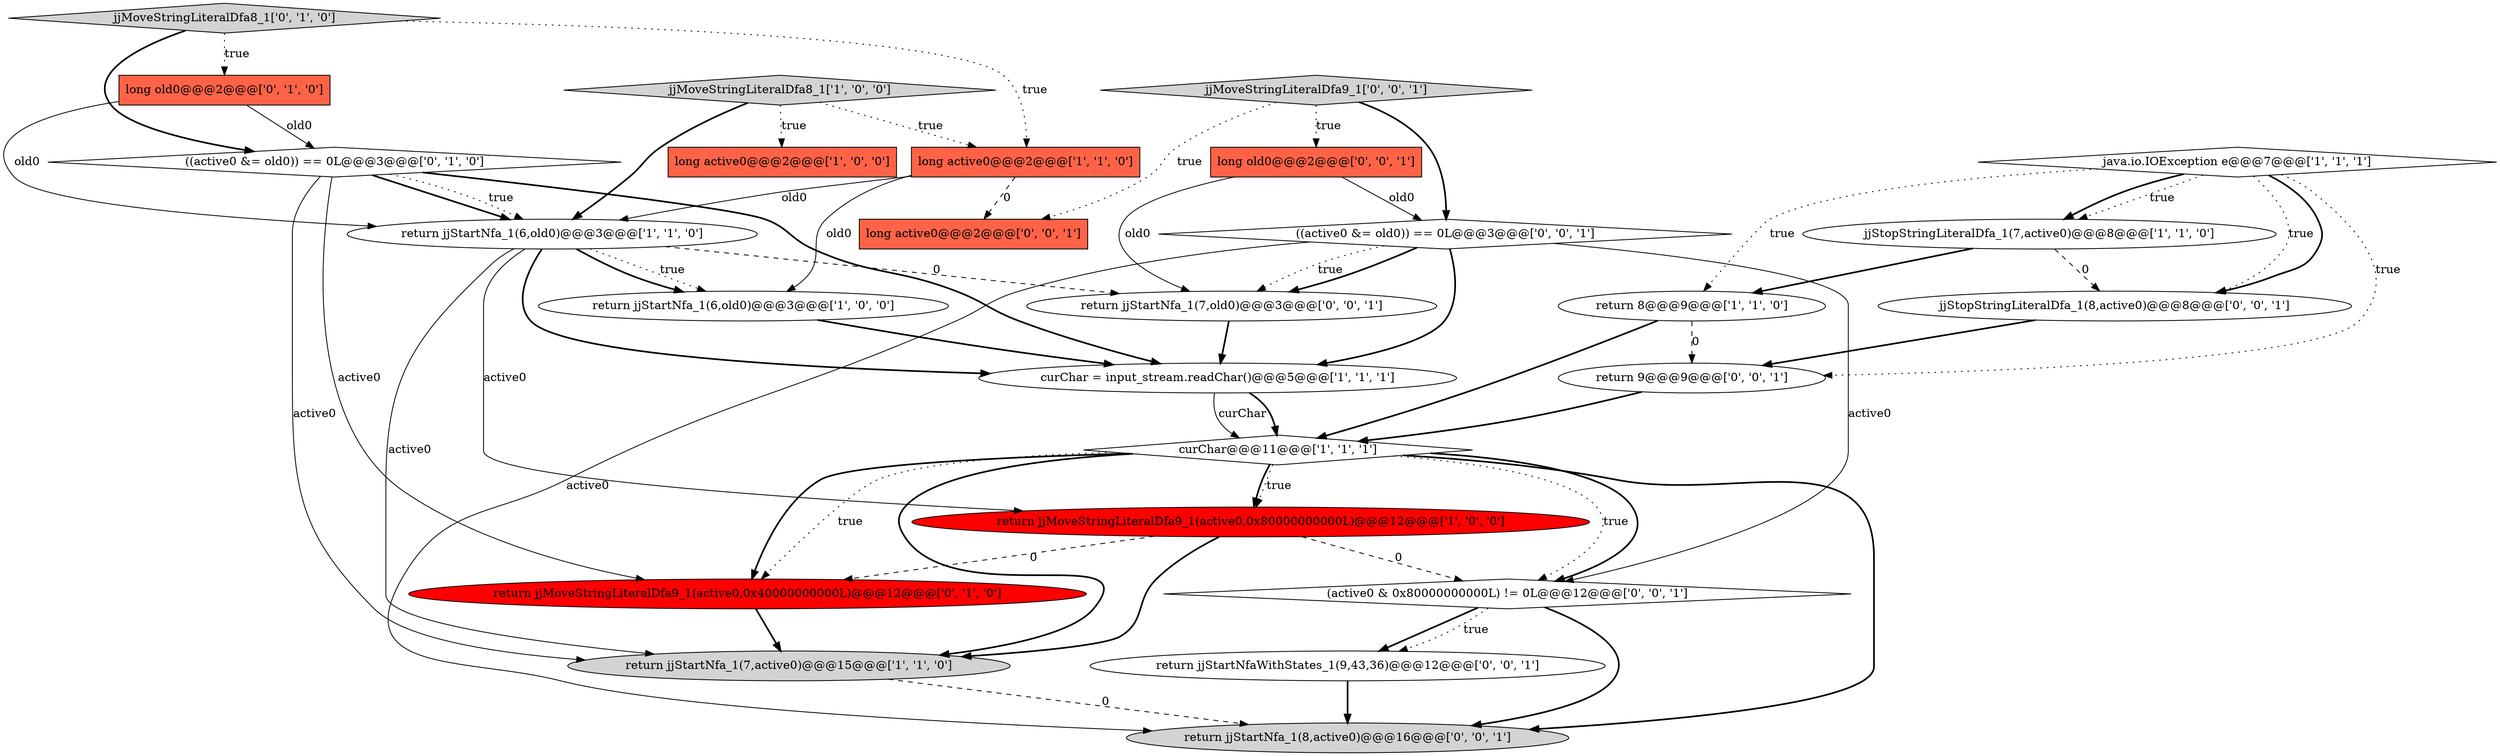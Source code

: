 digraph {
0 [style = filled, label = "return 8@@@9@@@['1', '1', '0']", fillcolor = white, shape = ellipse image = "AAA0AAABBB1BBB"];
1 [style = filled, label = "curChar@@@11@@@['1', '1', '1']", fillcolor = white, shape = diamond image = "AAA0AAABBB1BBB"];
6 [style = filled, label = "return jjStartNfa_1(7,active0)@@@15@@@['1', '1', '0']", fillcolor = lightgray, shape = ellipse image = "AAA0AAABBB1BBB"];
13 [style = filled, label = "((active0 &= old0)) == 0L@@@3@@@['0', '1', '0']", fillcolor = white, shape = diamond image = "AAA0AAABBB2BBB"];
2 [style = filled, label = "long active0@@@2@@@['1', '0', '0']", fillcolor = tomato, shape = box image = "AAA0AAABBB1BBB"];
23 [style = filled, label = "jjMoveStringLiteralDfa9_1['0', '0', '1']", fillcolor = lightgray, shape = diamond image = "AAA0AAABBB3BBB"];
4 [style = filled, label = "java.io.IOException e@@@7@@@['1', '1', '1']", fillcolor = white, shape = diamond image = "AAA0AAABBB1BBB"];
5 [style = filled, label = "return jjMoveStringLiteralDfa9_1(active0,0x80000000000L)@@@12@@@['1', '0', '0']", fillcolor = red, shape = ellipse image = "AAA1AAABBB1BBB"];
24 [style = filled, label = "(active0 & 0x80000000000L) != 0L@@@12@@@['0', '0', '1']", fillcolor = white, shape = diamond image = "AAA0AAABBB3BBB"];
25 [style = filled, label = "return jjStartNfa_1(7,old0)@@@3@@@['0', '0', '1']", fillcolor = white, shape = ellipse image = "AAA0AAABBB3BBB"];
9 [style = filled, label = "jjMoveStringLiteralDfa8_1['1', '0', '0']", fillcolor = lightgray, shape = diamond image = "AAA0AAABBB1BBB"];
21 [style = filled, label = "long old0@@@2@@@['0', '0', '1']", fillcolor = tomato, shape = box image = "AAA0AAABBB3BBB"];
11 [style = filled, label = "long active0@@@2@@@['1', '1', '0']", fillcolor = tomato, shape = box image = "AAA0AAABBB1BBB"];
18 [style = filled, label = "return jjStartNfa_1(8,active0)@@@16@@@['0', '0', '1']", fillcolor = lightgray, shape = ellipse image = "AAA0AAABBB3BBB"];
10 [style = filled, label = "return jjStartNfa_1(6,old0)@@@3@@@['1', '1', '0']", fillcolor = white, shape = ellipse image = "AAA0AAABBB1BBB"];
7 [style = filled, label = "curChar = input_stream.readChar()@@@5@@@['1', '1', '1']", fillcolor = white, shape = ellipse image = "AAA0AAABBB1BBB"];
20 [style = filled, label = "return jjStartNfaWithStates_1(9,43,36)@@@12@@@['0', '0', '1']", fillcolor = white, shape = ellipse image = "AAA0AAABBB3BBB"];
3 [style = filled, label = "return jjStartNfa_1(6,old0)@@@3@@@['1', '0', '0']", fillcolor = white, shape = ellipse image = "AAA0AAABBB1BBB"];
14 [style = filled, label = "long old0@@@2@@@['0', '1', '0']", fillcolor = tomato, shape = box image = "AAA0AAABBB2BBB"];
17 [style = filled, label = "return 9@@@9@@@['0', '0', '1']", fillcolor = white, shape = ellipse image = "AAA0AAABBB3BBB"];
22 [style = filled, label = "long active0@@@2@@@['0', '0', '1']", fillcolor = tomato, shape = box image = "AAA0AAABBB3BBB"];
12 [style = filled, label = "jjMoveStringLiteralDfa8_1['0', '1', '0']", fillcolor = lightgray, shape = diamond image = "AAA0AAABBB2BBB"];
8 [style = filled, label = "jjStopStringLiteralDfa_1(7,active0)@@@8@@@['1', '1', '0']", fillcolor = white, shape = ellipse image = "AAA0AAABBB1BBB"];
16 [style = filled, label = "jjStopStringLiteralDfa_1(8,active0)@@@8@@@['0', '0', '1']", fillcolor = white, shape = ellipse image = "AAA0AAABBB3BBB"];
19 [style = filled, label = "((active0 &= old0)) == 0L@@@3@@@['0', '0', '1']", fillcolor = white, shape = diamond image = "AAA0AAABBB3BBB"];
15 [style = filled, label = "return jjMoveStringLiteralDfa9_1(active0,0x40000000000L)@@@12@@@['0', '1', '0']", fillcolor = red, shape = ellipse image = "AAA1AAABBB2BBB"];
7->1 [style = solid, label="curChar"];
1->5 [style = bold, label=""];
13->10 [style = bold, label=""];
21->25 [style = solid, label="old0"];
19->25 [style = dotted, label="true"];
8->16 [style = dashed, label="0"];
7->1 [style = bold, label=""];
17->1 [style = bold, label=""];
21->19 [style = solid, label="old0"];
23->22 [style = dotted, label="true"];
13->6 [style = solid, label="active0"];
1->15 [style = bold, label=""];
9->11 [style = dotted, label="true"];
4->0 [style = dotted, label="true"];
1->24 [style = dotted, label="true"];
23->21 [style = dotted, label="true"];
11->22 [style = dashed, label="0"];
5->24 [style = dashed, label="0"];
4->8 [style = dotted, label="true"];
10->3 [style = dotted, label="true"];
10->3 [style = bold, label=""];
1->18 [style = bold, label=""];
15->6 [style = bold, label=""];
16->17 [style = bold, label=""];
9->10 [style = bold, label=""];
13->10 [style = dotted, label="true"];
25->7 [style = bold, label=""];
24->18 [style = bold, label=""];
10->7 [style = bold, label=""];
0->17 [style = dashed, label="0"];
19->24 [style = solid, label="active0"];
14->13 [style = solid, label="old0"];
11->3 [style = solid, label="old0"];
19->25 [style = bold, label=""];
6->18 [style = dashed, label="0"];
12->11 [style = dotted, label="true"];
24->20 [style = bold, label=""];
11->10 [style = solid, label="old0"];
10->5 [style = solid, label="active0"];
8->0 [style = bold, label=""];
12->13 [style = bold, label=""];
12->14 [style = dotted, label="true"];
20->18 [style = bold, label=""];
19->18 [style = solid, label="active0"];
1->6 [style = bold, label=""];
5->6 [style = bold, label=""];
10->6 [style = solid, label="active0"];
3->7 [style = bold, label=""];
13->7 [style = bold, label=""];
1->15 [style = dotted, label="true"];
9->2 [style = dotted, label="true"];
0->1 [style = bold, label=""];
24->20 [style = dotted, label="true"];
14->10 [style = solid, label="old0"];
1->24 [style = bold, label=""];
23->19 [style = bold, label=""];
13->15 [style = solid, label="active0"];
4->8 [style = bold, label=""];
4->16 [style = dotted, label="true"];
5->15 [style = dashed, label="0"];
4->17 [style = dotted, label="true"];
19->7 [style = bold, label=""];
10->25 [style = dashed, label="0"];
1->5 [style = dotted, label="true"];
4->16 [style = bold, label=""];
}
